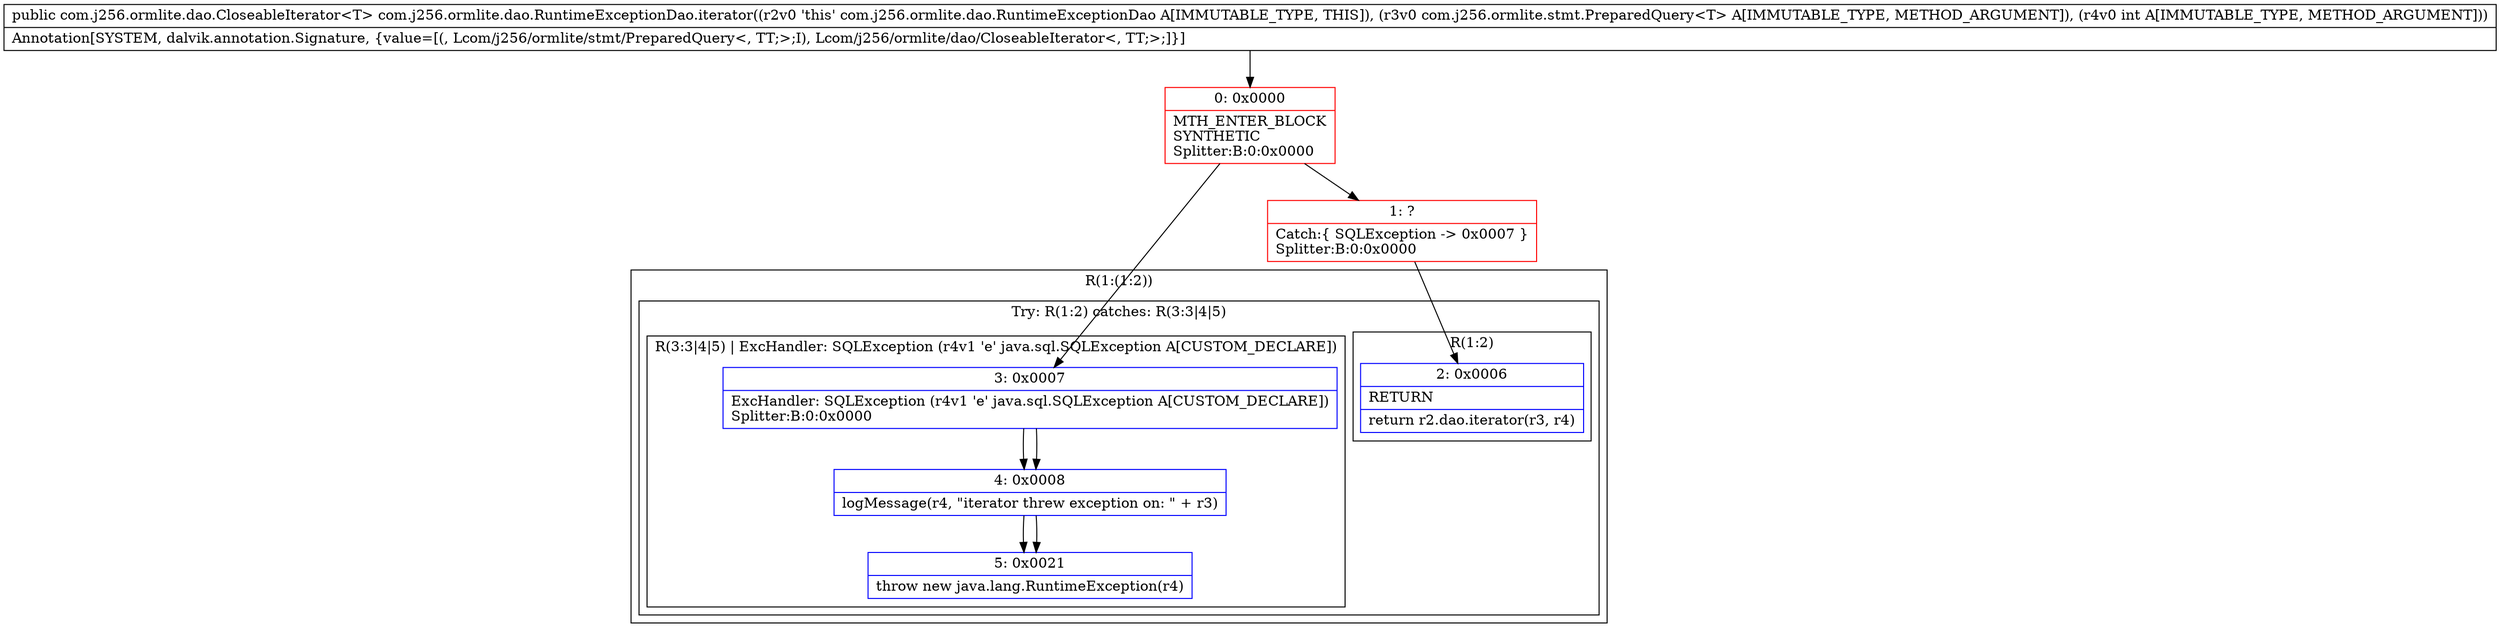 digraph "CFG forcom.j256.ormlite.dao.RuntimeExceptionDao.iterator(Lcom\/j256\/ormlite\/stmt\/PreparedQuery;I)Lcom\/j256\/ormlite\/dao\/CloseableIterator;" {
subgraph cluster_Region_1710728983 {
label = "R(1:(1:2))";
node [shape=record,color=blue];
subgraph cluster_TryCatchRegion_1709878915 {
label = "Try: R(1:2) catches: R(3:3|4|5)";
node [shape=record,color=blue];
subgraph cluster_Region_1589402498 {
label = "R(1:2)";
node [shape=record,color=blue];
Node_2 [shape=record,label="{2\:\ 0x0006|RETURN\l|return r2.dao.iterator(r3, r4)\l}"];
}
subgraph cluster_Region_1257337011 {
label = "R(3:3|4|5) | ExcHandler: SQLException (r4v1 'e' java.sql.SQLException A[CUSTOM_DECLARE])\l";
node [shape=record,color=blue];
Node_3 [shape=record,label="{3\:\ 0x0007|ExcHandler: SQLException (r4v1 'e' java.sql.SQLException A[CUSTOM_DECLARE])\lSplitter:B:0:0x0000\l}"];
Node_4 [shape=record,label="{4\:\ 0x0008|logMessage(r4, \"iterator threw exception on: \" + r3)\l}"];
Node_5 [shape=record,label="{5\:\ 0x0021|throw new java.lang.RuntimeException(r4)\l}"];
}
}
}
subgraph cluster_Region_1257337011 {
label = "R(3:3|4|5) | ExcHandler: SQLException (r4v1 'e' java.sql.SQLException A[CUSTOM_DECLARE])\l";
node [shape=record,color=blue];
Node_3 [shape=record,label="{3\:\ 0x0007|ExcHandler: SQLException (r4v1 'e' java.sql.SQLException A[CUSTOM_DECLARE])\lSplitter:B:0:0x0000\l}"];
Node_4 [shape=record,label="{4\:\ 0x0008|logMessage(r4, \"iterator threw exception on: \" + r3)\l}"];
Node_5 [shape=record,label="{5\:\ 0x0021|throw new java.lang.RuntimeException(r4)\l}"];
}
Node_0 [shape=record,color=red,label="{0\:\ 0x0000|MTH_ENTER_BLOCK\lSYNTHETIC\lSplitter:B:0:0x0000\l}"];
Node_1 [shape=record,color=red,label="{1\:\ ?|Catch:\{ SQLException \-\> 0x0007 \}\lSplitter:B:0:0x0000\l}"];
MethodNode[shape=record,label="{public com.j256.ormlite.dao.CloseableIterator\<T\> com.j256.ormlite.dao.RuntimeExceptionDao.iterator((r2v0 'this' com.j256.ormlite.dao.RuntimeExceptionDao A[IMMUTABLE_TYPE, THIS]), (r3v0 com.j256.ormlite.stmt.PreparedQuery\<T\> A[IMMUTABLE_TYPE, METHOD_ARGUMENT]), (r4v0 int A[IMMUTABLE_TYPE, METHOD_ARGUMENT]))  | Annotation[SYSTEM, dalvik.annotation.Signature, \{value=[(, Lcom\/j256\/ormlite\/stmt\/PreparedQuery\<, TT;\>;I), Lcom\/j256\/ormlite\/dao\/CloseableIterator\<, TT;\>;]\}]\l}"];
MethodNode -> Node_0;
Node_3 -> Node_4;
Node_4 -> Node_5;
Node_3 -> Node_4;
Node_4 -> Node_5;
Node_0 -> Node_1;
Node_0 -> Node_3;
Node_1 -> Node_2;
}

